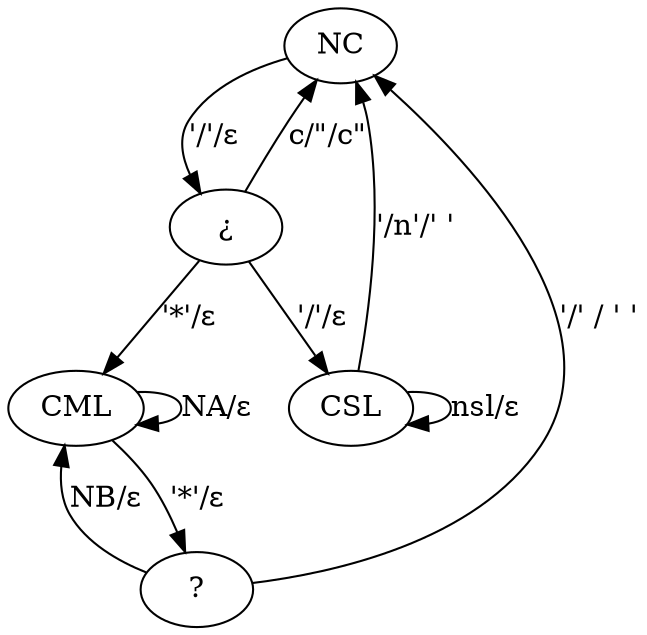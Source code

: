 digraph Comentario{
    NC->¿[label="'/'/ε"];
    ¿->NC[label="c/\"/c\""];
    ¿->CSL[label="'/'/ε"];
    ¿->CML[label="'*'/ε"];
    CSL->CSL[label="nsl/ε"];
    CSL->NC[label="'/n'/' '"];
    CML->CML[label="NA/ε"];
    A[label="?"];
    CML->A[label="'*'/ε"];
    A->CML[label="NB/ε"];
    A->NC[label="'/' / ' '"];
}